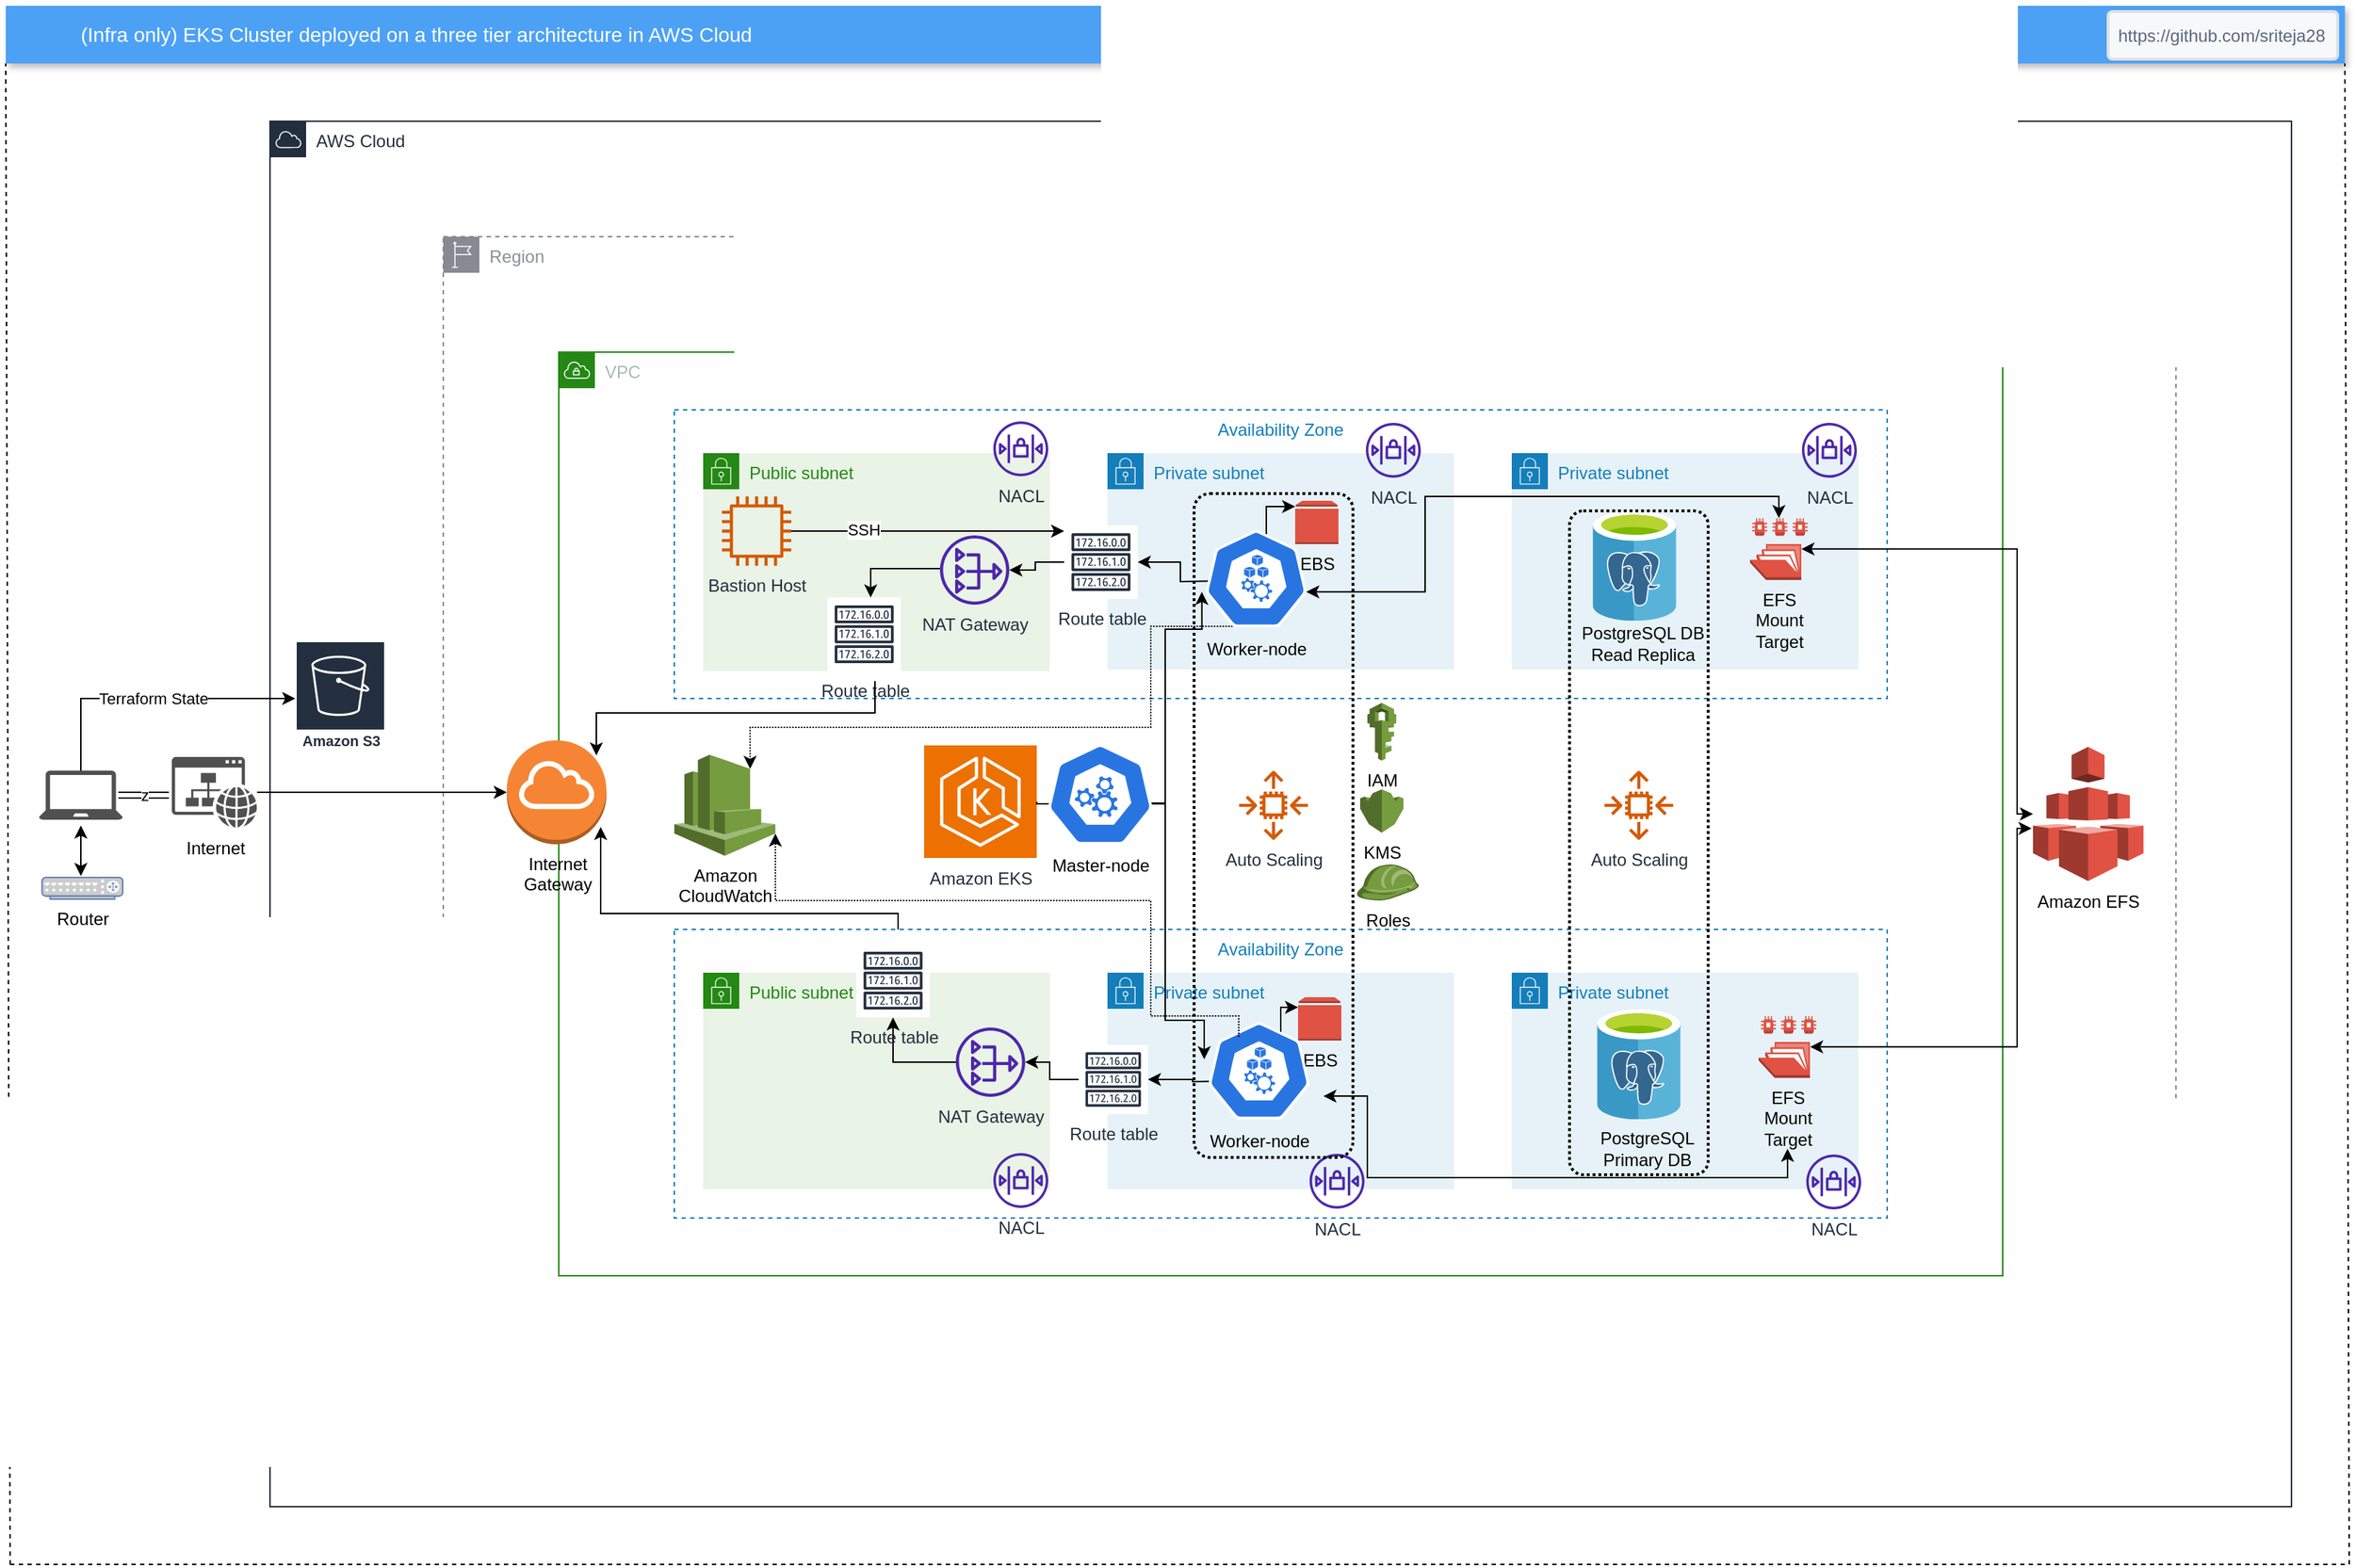 <mxfile version="22.0.8" type="github">
  <diagram name="Page-1" id="8b6d7hMV0Gz6170TD7ij">
    <mxGraphModel dx="1185" dy="1296" grid="1" gridSize="10" guides="1" tooltips="1" connect="1" arrows="1" fold="1" page="1" pageScale="1" pageWidth="1654" pageHeight="1169" math="0" shadow="0">
      <root>
        <mxCell id="0" />
        <mxCell id="1" parent="0" />
        <mxCell id="zMahYsYN_JZd5JUXkMAy-1" value="Region" style="sketch=0;outlineConnect=0;gradientColor=none;html=1;whiteSpace=wrap;fontSize=12;fontStyle=0;shape=mxgraph.aws4.group;grIcon=mxgraph.aws4.group_region;strokeColor=#888991;fillColor=none;verticalAlign=top;align=left;spacingLeft=30;fontColor=#879196;dashed=1;" parent="1" vertex="1">
          <mxGeometry x="320" y="198" width="1200" height="800" as="geometry" />
        </mxCell>
        <mxCell id="zMahYsYN_JZd5JUXkMAy-6" value="VPC" style="points=[[0,0],[0.25,0],[0.5,0],[0.75,0],[1,0],[1,0.25],[1,0.5],[1,0.75],[1,1],[0.75,1],[0.5,1],[0.25,1],[0,1],[0,0.75],[0,0.5],[0,0.25]];outlineConnect=0;gradientColor=none;html=1;whiteSpace=wrap;fontSize=12;fontStyle=0;container=1;pointerEvents=0;collapsible=0;recursiveResize=0;shape=mxgraph.aws4.group;grIcon=mxgraph.aws4.group_vpc;strokeColor=#248814;fillColor=none;verticalAlign=top;align=left;spacingLeft=30;fontColor=#AAB7B8;dashed=0;" parent="1" vertex="1">
          <mxGeometry x="400" y="278" width="1000" height="640" as="geometry" />
        </mxCell>
        <mxCell id="zMahYsYN_JZd5JUXkMAy-7" value="Availability Zone" style="fillColor=none;strokeColor=#147EBA;dashed=1;verticalAlign=top;fontStyle=0;fontColor=#147EBA;whiteSpace=wrap;html=1;" parent="zMahYsYN_JZd5JUXkMAy-6" vertex="1">
          <mxGeometry x="80" y="40" width="840" height="200" as="geometry" />
        </mxCell>
        <mxCell id="zMahYsYN_JZd5JUXkMAy-8" value="Availability Zone" style="fillColor=none;strokeColor=#147EBA;dashed=1;verticalAlign=top;fontStyle=0;fontColor=#147EBA;whiteSpace=wrap;html=1;" parent="zMahYsYN_JZd5JUXkMAy-6" vertex="1">
          <mxGeometry x="80" y="400" width="840" height="200" as="geometry" />
        </mxCell>
        <mxCell id="zMahYsYN_JZd5JUXkMAy-39" value="Internet&lt;br&gt;Gateway" style="outlineConnect=0;dashed=0;verticalLabelPosition=bottom;verticalAlign=top;align=center;html=1;shape=mxgraph.aws3.internet_gateway;fillColor=#F58534;gradientColor=none;" parent="zMahYsYN_JZd5JUXkMAy-6" vertex="1">
          <mxGeometry x="-36" y="269" width="69" height="72" as="geometry" />
        </mxCell>
        <mxCell id="zMahYsYN_JZd5JUXkMAy-28" value="AWS Cloud" style="points=[[0,0],[0.25,0],[0.5,0],[0.75,0],[1,0],[1,0.25],[1,0.5],[1,0.75],[1,1],[0.75,1],[0.5,1],[0.25,1],[0,1],[0,0.75],[0,0.5],[0,0.25]];outlineConnect=0;gradientColor=none;html=1;whiteSpace=wrap;fontSize=12;fontStyle=0;container=1;pointerEvents=0;collapsible=0;recursiveResize=0;shape=mxgraph.aws4.group;grIcon=mxgraph.aws4.group_aws_cloud;strokeColor=#232F3E;fillColor=none;verticalAlign=top;align=left;spacingLeft=30;fontColor=#232F3E;dashed=0;" parent="1" vertex="1">
          <mxGeometry x="200" y="118" width="1400" height="960" as="geometry" />
        </mxCell>
        <mxCell id="zMahYsYN_JZd5JUXkMAy-44" value="Private subnet" style="points=[[0,0],[0.25,0],[0.5,0],[0.75,0],[1,0],[1,0.25],[1,0.5],[1,0.75],[1,1],[0.75,1],[0.5,1],[0.25,1],[0,1],[0,0.75],[0,0.5],[0,0.25]];outlineConnect=0;gradientColor=none;html=1;whiteSpace=wrap;fontSize=12;fontStyle=0;container=1;pointerEvents=0;collapsible=0;recursiveResize=0;shape=mxgraph.aws4.group;grIcon=mxgraph.aws4.group_security_group;grStroke=0;strokeColor=#147EBA;fillColor=#E6F2F8;verticalAlign=top;align=left;spacingLeft=30;fontColor=#147EBA;dashed=0;" parent="zMahYsYN_JZd5JUXkMAy-28" vertex="1">
          <mxGeometry x="580" y="230" width="240" height="150" as="geometry" />
        </mxCell>
        <mxCell id="zMahYsYN_JZd5JUXkMAy-93" style="edgeStyle=orthogonalEdgeStyle;rounded=0;orthogonalLoop=1;jettySize=auto;html=1;" parent="zMahYsYN_JZd5JUXkMAy-44" target="zMahYsYN_JZd5JUXkMAy-54" edge="1">
          <mxGeometry relative="1" as="geometry">
            <mxPoint x="80" y="88.5" as="sourcePoint" />
          </mxGeometry>
        </mxCell>
        <mxCell id="zMahYsYN_JZd5JUXkMAy-94" style="edgeStyle=orthogonalEdgeStyle;rounded=0;orthogonalLoop=1;jettySize=auto;html=1;" parent="zMahYsYN_JZd5JUXkMAy-44" target="zMahYsYN_JZd5JUXkMAy-79" edge="1">
          <mxGeometry relative="1" as="geometry">
            <Array as="points">
              <mxPoint x="110" y="37" />
            </Array>
            <mxPoint x="110" y="57" as="sourcePoint" />
          </mxGeometry>
        </mxCell>
        <mxCell id="zMahYsYN_JZd5JUXkMAy-54" value="Route table" style="sketch=0;outlineConnect=0;fontColor=#232F3E;gradientColor=none;strokeColor=#232F3E;fillColor=#ffffff;dashed=0;verticalLabelPosition=bottom;verticalAlign=top;align=center;html=1;fontSize=12;fontStyle=0;aspect=fixed;shape=mxgraph.aws4.resourceIcon;resIcon=mxgraph.aws4.route_table;" parent="zMahYsYN_JZd5JUXkMAy-44" vertex="1">
          <mxGeometry x="-30" y="50" width="51" height="51" as="geometry" />
        </mxCell>
        <mxCell id="zMahYsYN_JZd5JUXkMAy-79" value="EBS" style="outlineConnect=0;dashed=0;verticalLabelPosition=bottom;verticalAlign=top;align=center;html=1;shape=mxgraph.aws3.volume;fillColor=#E05243;gradientColor=none;" parent="zMahYsYN_JZd5JUXkMAy-44" vertex="1">
          <mxGeometry x="130" y="33" width="30" height="30" as="geometry" />
        </mxCell>
        <mxCell id="zMahYsYN_JZd5JUXkMAy-121" value="NACL" style="sketch=0;outlineConnect=0;fontColor=#232F3E;gradientColor=none;fillColor=#4D27AA;strokeColor=none;dashed=0;verticalLabelPosition=bottom;verticalAlign=top;align=center;html=1;fontSize=12;fontStyle=0;aspect=fixed;pointerEvents=1;shape=mxgraph.aws4.network_access_control_list;" parent="zMahYsYN_JZd5JUXkMAy-44" vertex="1">
          <mxGeometry x="179" y="-21" width="38" height="38" as="geometry" />
        </mxCell>
        <mxCell id="zMahYsYN_JZd5JUXkMAy-45" value="Private subnet" style="points=[[0,0],[0.25,0],[0.5,0],[0.75,0],[1,0],[1,0.25],[1,0.5],[1,0.75],[1,1],[0.75,1],[0.5,1],[0.25,1],[0,1],[0,0.75],[0,0.5],[0,0.25]];outlineConnect=0;gradientColor=none;html=1;whiteSpace=wrap;fontSize=12;fontStyle=0;container=1;pointerEvents=0;collapsible=0;recursiveResize=0;shape=mxgraph.aws4.group;grIcon=mxgraph.aws4.group_security_group;grStroke=0;strokeColor=#147EBA;fillColor=#E6F2F8;verticalAlign=top;align=left;spacingLeft=30;fontColor=#147EBA;dashed=0;" parent="zMahYsYN_JZd5JUXkMAy-28" vertex="1">
          <mxGeometry x="860" y="230" width="240" height="150" as="geometry" />
        </mxCell>
        <mxCell id="zMahYsYN_JZd5JUXkMAy-85" value="" style="image;sketch=0;aspect=fixed;html=1;points=[];align=center;fontSize=12;image=img/lib/mscae/Azure_Database_for_PostgreSQL_servers.svg;" parent="zMahYsYN_JZd5JUXkMAy-45" vertex="1">
          <mxGeometry x="56" y="39.84" width="58" height="76.32" as="geometry" />
        </mxCell>
        <mxCell id="zMahYsYN_JZd5JUXkMAy-88" value="PostgreSQL DB&lt;br&gt;Read Replica" style="text;strokeColor=none;align=center;fillColor=none;html=1;verticalAlign=middle;whiteSpace=wrap;rounded=0;" parent="zMahYsYN_JZd5JUXkMAy-45" vertex="1">
          <mxGeometry x="44" y="117.16" width="94" height="30" as="geometry" />
        </mxCell>
        <mxCell id="zMahYsYN_JZd5JUXkMAy-111" value="EFS &lt;br&gt;Mount&lt;br&gt;Target" style="outlineConnect=0;dashed=0;verticalLabelPosition=bottom;verticalAlign=top;align=center;html=1;shape=mxgraph.aws3.efs_share;fillColor=#E05243;gradientColor=none;" parent="zMahYsYN_JZd5JUXkMAy-45" vertex="1">
          <mxGeometry x="165" y="45" width="40" height="42.84" as="geometry" />
        </mxCell>
        <mxCell id="zMahYsYN_JZd5JUXkMAy-119" value="NACL" style="sketch=0;outlineConnect=0;fontColor=#232F3E;gradientColor=none;fillColor=#4D27AA;strokeColor=none;dashed=0;verticalLabelPosition=bottom;verticalAlign=top;align=center;html=1;fontSize=12;fontStyle=0;aspect=fixed;pointerEvents=1;shape=mxgraph.aws4.network_access_control_list;" parent="zMahYsYN_JZd5JUXkMAy-45" vertex="1">
          <mxGeometry x="201" y="-21" width="38" height="38" as="geometry" />
        </mxCell>
        <mxCell id="zMahYsYN_JZd5JUXkMAy-47" value="Private subnet" style="points=[[0,0],[0.25,0],[0.5,0],[0.75,0],[1,0],[1,0.25],[1,0.5],[1,0.75],[1,1],[0.75,1],[0.5,1],[0.25,1],[0,1],[0,0.75],[0,0.5],[0,0.25]];outlineConnect=0;gradientColor=none;html=1;whiteSpace=wrap;fontSize=12;fontStyle=0;container=1;pointerEvents=0;collapsible=0;recursiveResize=0;shape=mxgraph.aws4.group;grIcon=mxgraph.aws4.group_security_group;grStroke=0;strokeColor=#147EBA;fillColor=#E6F2F8;verticalAlign=top;align=left;spacingLeft=30;fontColor=#147EBA;dashed=0;" parent="zMahYsYN_JZd5JUXkMAy-28" vertex="1">
          <mxGeometry x="580" y="590" width="240" height="150" as="geometry" />
        </mxCell>
        <mxCell id="zMahYsYN_JZd5JUXkMAy-63" value="Route table" style="sketch=0;outlineConnect=0;fontColor=#232F3E;gradientColor=none;strokeColor=#232F3E;fillColor=#ffffff;dashed=0;verticalLabelPosition=bottom;verticalAlign=top;align=center;html=1;fontSize=12;fontStyle=0;aspect=fixed;shape=mxgraph.aws4.resourceIcon;resIcon=mxgraph.aws4.route_table;" parent="zMahYsYN_JZd5JUXkMAy-47" vertex="1">
          <mxGeometry x="-20" y="50" width="48" height="48" as="geometry" />
        </mxCell>
        <mxCell id="zMahYsYN_JZd5JUXkMAy-95" style="edgeStyle=orthogonalEdgeStyle;rounded=0;orthogonalLoop=1;jettySize=auto;html=1;" parent="zMahYsYN_JZd5JUXkMAy-47" target="zMahYsYN_JZd5JUXkMAy-63" edge="1">
          <mxGeometry relative="1" as="geometry">
            <mxPoint x="90" y="75" as="sourcePoint" />
          </mxGeometry>
        </mxCell>
        <mxCell id="zMahYsYN_JZd5JUXkMAy-96" style="edgeStyle=orthogonalEdgeStyle;rounded=0;orthogonalLoop=1;jettySize=auto;html=1;" parent="zMahYsYN_JZd5JUXkMAy-47" target="zMahYsYN_JZd5JUXkMAy-80" edge="1">
          <mxGeometry relative="1" as="geometry">
            <Array as="points">
              <mxPoint x="120" y="24" />
            </Array>
            <mxPoint x="120" y="43.5" as="sourcePoint" />
          </mxGeometry>
        </mxCell>
        <mxCell id="zMahYsYN_JZd5JUXkMAy-80" value="EBS" style="outlineConnect=0;dashed=0;verticalLabelPosition=bottom;verticalAlign=top;align=center;html=1;shape=mxgraph.aws3.volume;fillColor=#E05243;gradientColor=none;" parent="zMahYsYN_JZd5JUXkMAy-47" vertex="1">
          <mxGeometry x="132" y="17" width="30" height="30" as="geometry" />
        </mxCell>
        <mxCell id="zMahYsYN_JZd5JUXkMAy-118" value="NACL" style="sketch=0;outlineConnect=0;fontColor=#232F3E;gradientColor=none;fillColor=#4D27AA;strokeColor=none;dashed=0;verticalLabelPosition=bottom;verticalAlign=top;align=center;html=1;fontSize=12;fontStyle=0;aspect=fixed;pointerEvents=1;shape=mxgraph.aws4.network_access_control_list;" parent="zMahYsYN_JZd5JUXkMAy-47" vertex="1">
          <mxGeometry x="140" y="125.5" width="38" height="38" as="geometry" />
        </mxCell>
        <mxCell id="Ch-lbvPgT-3TGhZs1tBC-5" value="Worker-node" style="sketch=0;html=1;dashed=0;whitespace=wrap;fillColor=#2875E2;strokeColor=#ffffff;points=[[0.005,0.63,0],[0.1,0.2,0],[0.9,0.2,0],[0.5,0,0],[0.995,0.63,0],[0.72,0.99,0],[0.5,1,0],[0.28,0.99,0]];verticalLabelPosition=bottom;align=center;verticalAlign=top;shape=mxgraph.kubernetes.icon;prIcon=node" vertex="1" parent="zMahYsYN_JZd5JUXkMAy-47">
          <mxGeometry x="70" y="33" width="70" height="70" as="geometry" />
        </mxCell>
        <mxCell id="zMahYsYN_JZd5JUXkMAy-43" value="Public subnet" style="points=[[0,0],[0.25,0],[0.5,0],[0.75,0],[1,0],[1,0.25],[1,0.5],[1,0.75],[1,1],[0.75,1],[0.5,1],[0.25,1],[0,1],[0,0.75],[0,0.5],[0,0.25]];outlineConnect=0;gradientColor=none;html=1;whiteSpace=wrap;fontSize=12;fontStyle=0;container=1;pointerEvents=0;collapsible=0;recursiveResize=0;shape=mxgraph.aws4.group;grIcon=mxgraph.aws4.group_security_group;grStroke=0;strokeColor=#248814;fillColor=#E9F3E6;verticalAlign=top;align=left;spacingLeft=30;fontColor=#248814;dashed=0;" parent="zMahYsYN_JZd5JUXkMAy-28" vertex="1">
          <mxGeometry x="300" y="230" width="240" height="151" as="geometry" />
        </mxCell>
        <mxCell id="zMahYsYN_JZd5JUXkMAy-52" value="NAT Gateway&lt;br&gt;" style="sketch=0;outlineConnect=0;fontColor=#232F3E;gradientColor=none;fillColor=#4D27AA;strokeColor=none;dashed=0;verticalLabelPosition=bottom;verticalAlign=top;align=center;html=1;fontSize=12;fontStyle=0;aspect=fixed;pointerEvents=1;shape=mxgraph.aws4.nat_gateway;" parent="zMahYsYN_JZd5JUXkMAy-43" vertex="1">
          <mxGeometry x="164" y="57" width="48" height="48" as="geometry" />
        </mxCell>
        <mxCell id="zMahYsYN_JZd5JUXkMAy-49" value="Bastion Host" style="sketch=0;outlineConnect=0;fontColor=#232F3E;gradientColor=none;fillColor=#D45B07;strokeColor=none;dashed=0;verticalLabelPosition=bottom;verticalAlign=top;align=center;html=1;fontSize=12;fontStyle=0;aspect=fixed;pointerEvents=1;shape=mxgraph.aws4.instance2;" parent="zMahYsYN_JZd5JUXkMAy-43" vertex="1">
          <mxGeometry x="13" y="30" width="48" height="48" as="geometry" />
        </mxCell>
        <mxCell id="zMahYsYN_JZd5JUXkMAy-69" style="edgeStyle=orthogonalEdgeStyle;rounded=0;orthogonalLoop=1;jettySize=auto;html=1;startArrow=classic;startFill=1;endArrow=none;endFill=0;" parent="zMahYsYN_JZd5JUXkMAy-43" source="zMahYsYN_JZd5JUXkMAy-59" target="zMahYsYN_JZd5JUXkMAy-52" edge="1">
          <mxGeometry relative="1" as="geometry">
            <Array as="points">
              <mxPoint x="116" y="80" />
            </Array>
          </mxGeometry>
        </mxCell>
        <mxCell id="zMahYsYN_JZd5JUXkMAy-59" value="Route table" style="sketch=0;outlineConnect=0;fontColor=#232F3E;gradientColor=none;strokeColor=#232F3E;fillColor=#ffffff;dashed=0;verticalLabelPosition=bottom;verticalAlign=top;align=center;html=1;fontSize=12;fontStyle=0;aspect=fixed;shape=mxgraph.aws4.resourceIcon;resIcon=mxgraph.aws4.route_table;" parent="zMahYsYN_JZd5JUXkMAy-43" vertex="1">
          <mxGeometry x="86" y="100" width="51" height="51" as="geometry" />
        </mxCell>
        <mxCell id="zMahYsYN_JZd5JUXkMAy-122" value="NACL" style="sketch=0;outlineConnect=0;fontColor=#232F3E;gradientColor=none;fillColor=#4D27AA;strokeColor=none;dashed=0;verticalLabelPosition=bottom;verticalAlign=top;align=center;html=1;fontSize=12;fontStyle=0;aspect=fixed;pointerEvents=1;shape=mxgraph.aws4.network_access_control_list;" parent="zMahYsYN_JZd5JUXkMAy-43" vertex="1">
          <mxGeometry x="201" y="-22" width="38" height="38" as="geometry" />
        </mxCell>
        <mxCell id="zMahYsYN_JZd5JUXkMAy-46" value="Public subnet" style="points=[[0,0],[0.25,0],[0.5,0],[0.75,0],[1,0],[1,0.25],[1,0.5],[1,0.75],[1,1],[0.75,1],[0.5,1],[0.25,1],[0,1],[0,0.75],[0,0.5],[0,0.25]];outlineConnect=0;gradientColor=none;html=1;whiteSpace=wrap;fontSize=12;fontStyle=0;container=1;pointerEvents=0;collapsible=0;recursiveResize=0;shape=mxgraph.aws4.group;grIcon=mxgraph.aws4.group_security_group;grStroke=0;strokeColor=#248814;fillColor=#E9F3E6;verticalAlign=top;align=left;spacingLeft=30;fontColor=#248814;dashed=0;" parent="zMahYsYN_JZd5JUXkMAy-28" vertex="1">
          <mxGeometry x="300" y="590" width="240" height="150" as="geometry" />
        </mxCell>
        <mxCell id="zMahYsYN_JZd5JUXkMAy-65" style="edgeStyle=orthogonalEdgeStyle;rounded=0;orthogonalLoop=1;jettySize=auto;html=1;" parent="zMahYsYN_JZd5JUXkMAy-46" source="zMahYsYN_JZd5JUXkMAy-51" target="zMahYsYN_JZd5JUXkMAy-60" edge="1">
          <mxGeometry relative="1" as="geometry" />
        </mxCell>
        <mxCell id="zMahYsYN_JZd5JUXkMAy-51" value="NAT Gateway&lt;br&gt;" style="sketch=0;outlineConnect=0;fontColor=#232F3E;gradientColor=none;fillColor=#4D27AA;strokeColor=none;dashed=0;verticalLabelPosition=bottom;verticalAlign=top;align=center;html=1;fontSize=12;fontStyle=0;aspect=fixed;pointerEvents=1;shape=mxgraph.aws4.nat_gateway;" parent="zMahYsYN_JZd5JUXkMAy-46" vertex="1">
          <mxGeometry x="175" y="38" width="48" height="48" as="geometry" />
        </mxCell>
        <mxCell id="zMahYsYN_JZd5JUXkMAy-60" value="Route table" style="sketch=0;outlineConnect=0;fontColor=#232F3E;gradientColor=none;strokeColor=#232F3E;fillColor=#ffffff;dashed=0;verticalLabelPosition=bottom;verticalAlign=top;align=center;html=1;fontSize=12;fontStyle=0;aspect=fixed;shape=mxgraph.aws4.resourceIcon;resIcon=mxgraph.aws4.route_table;" parent="zMahYsYN_JZd5JUXkMAy-46" vertex="1">
          <mxGeometry x="106" y="-20" width="51" height="51" as="geometry" />
        </mxCell>
        <mxCell id="zMahYsYN_JZd5JUXkMAy-123" value="NACL" style="sketch=0;outlineConnect=0;fontColor=#232F3E;gradientColor=none;fillColor=#4D27AA;strokeColor=none;dashed=0;verticalLabelPosition=bottom;verticalAlign=top;align=center;html=1;fontSize=12;fontStyle=0;aspect=fixed;pointerEvents=1;shape=mxgraph.aws4.network_access_control_list;" parent="zMahYsYN_JZd5JUXkMAy-46" vertex="1">
          <mxGeometry x="201" y="125" width="38" height="38" as="geometry" />
        </mxCell>
        <mxCell id="zMahYsYN_JZd5JUXkMAy-26" value="IAM" style="outlineConnect=0;dashed=0;verticalLabelPosition=bottom;verticalAlign=top;align=center;html=1;shape=mxgraph.aws3.iam;fillColor=#759C3E;gradientColor=none;" parent="zMahYsYN_JZd5JUXkMAy-28" vertex="1">
          <mxGeometry x="760" y="403" width="20" height="40" as="geometry" />
        </mxCell>
        <mxCell id="zMahYsYN_JZd5JUXkMAy-48" value="Private subnet" style="points=[[0,0],[0.25,0],[0.5,0],[0.75,0],[1,0],[1,0.25],[1,0.5],[1,0.75],[1,1],[0.75,1],[0.5,1],[0.25,1],[0,1],[0,0.75],[0,0.5],[0,0.25]];outlineConnect=0;gradientColor=none;html=1;whiteSpace=wrap;fontSize=12;fontStyle=0;container=1;pointerEvents=0;collapsible=0;recursiveResize=0;shape=mxgraph.aws4.group;grIcon=mxgraph.aws4.group_security_group;grStroke=0;strokeColor=#147EBA;fillColor=#E6F2F8;verticalAlign=top;align=left;spacingLeft=30;fontColor=#147EBA;dashed=0;" parent="zMahYsYN_JZd5JUXkMAy-28" vertex="1">
          <mxGeometry x="860" y="590" width="240" height="150" as="geometry" />
        </mxCell>
        <mxCell id="zMahYsYN_JZd5JUXkMAy-89" value="" style="image;sketch=0;aspect=fixed;html=1;points=[];align=center;fontSize=12;image=img/lib/mscae/Azure_Database_for_PostgreSQL_servers.svg;" parent="zMahYsYN_JZd5JUXkMAy-48" vertex="1">
          <mxGeometry x="59" y="25.34" width="58" height="76.32" as="geometry" />
        </mxCell>
        <mxCell id="zMahYsYN_JZd5JUXkMAy-90" value="PostgreSQL&lt;br&gt;Primary DB" style="text;strokeColor=none;align=center;fillColor=none;html=1;verticalAlign=middle;whiteSpace=wrap;rounded=0;" parent="zMahYsYN_JZd5JUXkMAy-48" vertex="1">
          <mxGeometry x="47" y="106.66" width="94" height="30" as="geometry" />
        </mxCell>
        <mxCell id="zMahYsYN_JZd5JUXkMAy-57" style="edgeStyle=orthogonalEdgeStyle;rounded=0;orthogonalLoop=1;jettySize=auto;html=1;" parent="zMahYsYN_JZd5JUXkMAy-28" source="zMahYsYN_JZd5JUXkMAy-54" target="zMahYsYN_JZd5JUXkMAy-52" edge="1">
          <mxGeometry relative="1" as="geometry" />
        </mxCell>
        <mxCell id="zMahYsYN_JZd5JUXkMAy-64" style="edgeStyle=orthogonalEdgeStyle;rounded=0;orthogonalLoop=1;jettySize=auto;html=1;" parent="zMahYsYN_JZd5JUXkMAy-28" source="zMahYsYN_JZd5JUXkMAy-63" target="zMahYsYN_JZd5JUXkMAy-51" edge="1">
          <mxGeometry relative="1" as="geometry" />
        </mxCell>
        <mxCell id="zMahYsYN_JZd5JUXkMAy-74" style="edgeStyle=orthogonalEdgeStyle;rounded=0;orthogonalLoop=1;jettySize=auto;html=1;" parent="zMahYsYN_JZd5JUXkMAy-28" source="zMahYsYN_JZd5JUXkMAy-49" target="zMahYsYN_JZd5JUXkMAy-54" edge="1">
          <mxGeometry relative="1" as="geometry">
            <Array as="points">
              <mxPoint x="500" y="284" />
              <mxPoint x="500" y="284" />
            </Array>
          </mxGeometry>
        </mxCell>
        <mxCell id="zMahYsYN_JZd5JUXkMAy-75" value="SSH" style="edgeLabel;html=1;align=center;verticalAlign=middle;resizable=0;points=[];" parent="zMahYsYN_JZd5JUXkMAy-74" vertex="1" connectable="0">
          <mxGeometry x="-0.487" y="2" relative="1" as="geometry">
            <mxPoint x="1" y="1" as="offset" />
          </mxGeometry>
        </mxCell>
        <mxCell id="zMahYsYN_JZd5JUXkMAy-81" value="Auto Scaling" style="sketch=0;outlineConnect=0;fontColor=#232F3E;gradientColor=none;fillColor=#D45B07;strokeColor=none;dashed=0;verticalLabelPosition=bottom;verticalAlign=top;align=center;html=1;fontSize=12;fontStyle=0;aspect=fixed;pointerEvents=1;shape=mxgraph.aws4.auto_scaling2;" parent="zMahYsYN_JZd5JUXkMAy-28" vertex="1">
          <mxGeometry x="671" y="450" width="48" height="48" as="geometry" />
        </mxCell>
        <mxCell id="zMahYsYN_JZd5JUXkMAy-82" value="Auto Scaling" style="sketch=0;outlineConnect=0;fontColor=#232F3E;gradientColor=none;fillColor=#D45B07;strokeColor=none;dashed=0;verticalLabelPosition=bottom;verticalAlign=top;align=center;html=1;fontSize=12;fontStyle=0;aspect=fixed;pointerEvents=1;shape=mxgraph.aws4.auto_scaling2;" parent="zMahYsYN_JZd5JUXkMAy-28" vertex="1">
          <mxGeometry x="924" y="450" width="48" height="48" as="geometry" />
        </mxCell>
        <mxCell id="zMahYsYN_JZd5JUXkMAy-114" style="edgeStyle=orthogonalEdgeStyle;rounded=0;orthogonalLoop=1;jettySize=auto;html=1;entryX=0.992;entryY=0.794;entryDx=0;entryDy=0;entryPerimeter=0;startArrow=classic;startFill=1;" parent="zMahYsYN_JZd5JUXkMAy-28" edge="1">
          <mxGeometry relative="1" as="geometry">
            <mxPoint x="1051" y="712" as="sourcePoint" />
            <mxPoint x="729.52" y="675.522" as="targetPoint" />
            <Array as="points">
              <mxPoint x="1051" y="732" />
              <mxPoint x="760" y="732" />
              <mxPoint x="760" y="676" />
            </Array>
          </mxGeometry>
        </mxCell>
        <mxCell id="zMahYsYN_JZd5JUXkMAy-112" value="EFS &lt;br&gt;Mount&lt;br&gt;Target" style="outlineConnect=0;dashed=0;verticalLabelPosition=bottom;verticalAlign=top;align=center;html=1;shape=mxgraph.aws3.efs_share;fillColor=#E05243;gradientColor=none;" parent="zMahYsYN_JZd5JUXkMAy-28" vertex="1">
          <mxGeometry x="1031" y="620" width="40" height="42.84" as="geometry" />
        </mxCell>
        <mxCell id="zMahYsYN_JZd5JUXkMAy-120" value="NACL" style="sketch=0;outlineConnect=0;fontColor=#232F3E;gradientColor=none;fillColor=#4D27AA;strokeColor=none;dashed=0;verticalLabelPosition=bottom;verticalAlign=top;align=center;html=1;fontSize=12;fontStyle=0;aspect=fixed;pointerEvents=1;shape=mxgraph.aws4.network_access_control_list;" parent="zMahYsYN_JZd5JUXkMAy-28" vertex="1">
          <mxGeometry x="1064" y="716" width="38" height="38" as="geometry" />
        </mxCell>
        <mxCell id="zMahYsYN_JZd5JUXkMAy-127" value="Amazon&lt;br&gt;CloudWatch" style="outlineConnect=0;dashed=0;verticalLabelPosition=bottom;verticalAlign=top;align=center;html=1;shape=mxgraph.aws3.cloudwatch;fillColor=#759C3E;gradientColor=none;" parent="zMahYsYN_JZd5JUXkMAy-28" vertex="1">
          <mxGeometry x="280" y="439" width="70" height="70" as="geometry" />
        </mxCell>
        <mxCell id="zMahYsYN_JZd5JUXkMAy-129" style="edgeStyle=orthogonalEdgeStyle;rounded=0;orthogonalLoop=1;jettySize=auto;html=1;exitX=0.015;exitY=0.015;exitDx=0;exitDy=0;exitPerimeter=0;entryX=1;entryY=0.78;entryDx=0;entryDy=0;entryPerimeter=0;dashed=1;dashPattern=1 1;" parent="zMahYsYN_JZd5JUXkMAy-28" target="zMahYsYN_JZd5JUXkMAy-127" edge="1">
          <mxGeometry relative="1" as="geometry">
            <Array as="points">
              <mxPoint x="671" y="620" />
              <mxPoint x="610" y="620" />
              <mxPoint x="610" y="540" />
              <mxPoint x="350" y="540" />
            </Array>
            <mxPoint x="670.9" y="634.445" as="sourcePoint" />
          </mxGeometry>
        </mxCell>
        <mxCell id="zMahYsYN_JZd5JUXkMAy-130" style="edgeStyle=orthogonalEdgeStyle;rounded=0;orthogonalLoop=1;jettySize=auto;html=1;exitX=0.23;exitY=0.77;exitDx=0;exitDy=0;exitPerimeter=0;entryX=0.75;entryY=0.14;entryDx=0;entryDy=0;entryPerimeter=0;dashed=1;dashPattern=1 1;" parent="zMahYsYN_JZd5JUXkMAy-28" target="zMahYsYN_JZd5JUXkMAy-127" edge="1">
          <mxGeometry relative="1" as="geometry">
            <Array as="points">
              <mxPoint x="680" y="336" />
              <mxPoint x="680" y="350" />
              <mxPoint x="610" y="350" />
              <mxPoint x="610" y="420" />
              <mxPoint x="333" y="420" />
            </Array>
            <mxPoint x="673.8" y="335.51" as="sourcePoint" />
          </mxGeometry>
        </mxCell>
        <mxCell id="zMahYsYN_JZd5JUXkMAy-92" value="" style="rounded=1;arcSize=10;dashed=1;fillColor=none;gradientColor=none;dashPattern=1 1;strokeWidth=2;" parent="zMahYsYN_JZd5JUXkMAy-28" vertex="1">
          <mxGeometry x="900" y="270" width="96" height="460" as="geometry" />
        </mxCell>
        <mxCell id="Ch-lbvPgT-3TGhZs1tBC-14" value="Roles" style="outlineConnect=0;dashed=0;verticalLabelPosition=bottom;verticalAlign=top;align=center;html=1;shape=mxgraph.aws3.role;fillColor=#759C3E;gradientColor=none;" vertex="1" parent="zMahYsYN_JZd5JUXkMAy-28">
          <mxGeometry x="752.38" y="515" width="43.25" height="25" as="geometry" />
        </mxCell>
        <mxCell id="Ch-lbvPgT-3TGhZs1tBC-15" value="KMS" style="outlineConnect=0;dashed=0;verticalLabelPosition=bottom;verticalAlign=top;align=center;html=1;shape=mxgraph.aws3.kms;fillColor=#759C3E;gradientColor=none;" vertex="1" parent="zMahYsYN_JZd5JUXkMAy-28">
          <mxGeometry x="755" y="463" width="30" height="30" as="geometry" />
        </mxCell>
        <mxCell id="Ch-lbvPgT-3TGhZs1tBC-16" value="Amazon S3" style="sketch=0;outlineConnect=0;fontColor=#232F3E;gradientColor=none;strokeColor=#ffffff;fillColor=#232F3E;dashed=0;verticalLabelPosition=middle;verticalAlign=bottom;align=center;html=1;whiteSpace=wrap;fontSize=10;fontStyle=1;spacing=3;shape=mxgraph.aws4.productIcon;prIcon=mxgraph.aws4.s3;" vertex="1" parent="zMahYsYN_JZd5JUXkMAy-28">
          <mxGeometry x="17.5" y="360" width="62.5" height="79" as="geometry" />
        </mxCell>
        <mxCell id="zMahYsYN_JZd5JUXkMAy-22" value="" style="edgeStyle=orthogonalEdgeStyle;rounded=0;orthogonalLoop=1;jettySize=auto;html=1;startArrow=classic;startFill=1;" parent="1" edge="1">
          <mxGeometry relative="1" as="geometry">
            <mxPoint x="69" y="606" as="sourcePoint" />
            <mxPoint x="69" y="641" as="targetPoint" />
          </mxGeometry>
        </mxCell>
        <mxCell id="Ch-lbvPgT-3TGhZs1tBC-18" value="Terraform State" style="edgeStyle=orthogonalEdgeStyle;rounded=0;orthogonalLoop=1;jettySize=auto;html=1;" edge="1" parent="1" source="zMahYsYN_JZd5JUXkMAy-11" target="Ch-lbvPgT-3TGhZs1tBC-16">
          <mxGeometry relative="1" as="geometry">
            <mxPoint x="80" y="328" as="targetPoint" />
            <Array as="points">
              <mxPoint x="69" y="518" />
            </Array>
          </mxGeometry>
        </mxCell>
        <mxCell id="zMahYsYN_JZd5JUXkMAy-11" value="" style="sketch=0;pointerEvents=1;shadow=0;dashed=0;html=1;strokeColor=none;fillColor=#505050;labelPosition=center;verticalLabelPosition=bottom;verticalAlign=top;outlineConnect=0;align=center;shape=mxgraph.office.devices.laptop;" parent="1" vertex="1">
          <mxGeometry x="40" y="568" width="58" height="34" as="geometry" />
        </mxCell>
        <mxCell id="zMahYsYN_JZd5JUXkMAy-18" value="z" style="rounded=0;orthogonalLoop=1;jettySize=auto;html=1;endArrow=classic;endFill=1;shape=link;" parent="1" edge="1">
          <mxGeometry relative="1" as="geometry">
            <mxPoint x="130" y="585" as="sourcePoint" />
            <mxPoint x="95" y="585" as="targetPoint" />
          </mxGeometry>
        </mxCell>
        <mxCell id="zMahYsYN_JZd5JUXkMAy-41" style="edgeStyle=orthogonalEdgeStyle;rounded=0;orthogonalLoop=1;jettySize=auto;html=1;" parent="1" source="zMahYsYN_JZd5JUXkMAy-12" target="zMahYsYN_JZd5JUXkMAy-39" edge="1">
          <mxGeometry relative="1" as="geometry" />
        </mxCell>
        <mxCell id="zMahYsYN_JZd5JUXkMAy-12" value="Internet" style="sketch=0;pointerEvents=1;shadow=0;dashed=0;html=1;strokeColor=none;fillColor=#505050;labelPosition=center;verticalLabelPosition=bottom;verticalAlign=top;outlineConnect=0;align=center;shape=mxgraph.office.concepts.website;" parent="1" vertex="1">
          <mxGeometry x="132" y="558.5" width="59" height="49" as="geometry" />
        </mxCell>
        <mxCell id="zMahYsYN_JZd5JUXkMAy-23" value="&lt;font color=&quot;#000000&quot;&gt;Router&lt;/font&gt;" style="fontColor=#0066CC;verticalAlign=top;verticalLabelPosition=bottom;labelPosition=center;align=center;html=1;outlineConnect=0;fillColor=#CCCCCC;strokeColor=#6881B3;gradientColor=none;gradientDirection=north;strokeWidth=2;shape=mxgraph.networks.router;" parent="1" vertex="1">
          <mxGeometry x="42.13" y="642" width="55.87" height="15" as="geometry" />
        </mxCell>
        <mxCell id="zMahYsYN_JZd5JUXkMAy-116" style="edgeStyle=orthogonalEdgeStyle;rounded=0;orthogonalLoop=1;jettySize=auto;html=1;entryX=0.89;entryY=0.5;entryDx=0;entryDy=0;entryPerimeter=0;startArrow=classic;startFill=1;" parent="1" source="zMahYsYN_JZd5JUXkMAy-37" target="zMahYsYN_JZd5JUXkMAy-111" edge="1">
          <mxGeometry relative="1" as="geometry">
            <Array as="points">
              <mxPoint x="1410" y="598" />
              <mxPoint x="1410" y="414" />
            </Array>
          </mxGeometry>
        </mxCell>
        <mxCell id="zMahYsYN_JZd5JUXkMAy-37" value="Amazon EFS" style="outlineConnect=0;dashed=0;verticalLabelPosition=bottom;verticalAlign=top;align=center;html=1;shape=mxgraph.aws3.efs;fillColor=#E05243;gradientColor=none;" parent="1" vertex="1">
          <mxGeometry x="1421" y="551.5" width="76.5" height="93" as="geometry" />
        </mxCell>
        <mxCell id="zMahYsYN_JZd5JUXkMAy-70" style="edgeStyle=orthogonalEdgeStyle;rounded=0;orthogonalLoop=1;jettySize=auto;html=1;" parent="1" edge="1">
          <mxGeometry relative="1" as="geometry">
            <mxPoint x="635" y="678" as="sourcePoint" />
            <mxPoint x="429" y="607" as="targetPoint" />
            <Array as="points">
              <mxPoint x="635" y="667" />
              <mxPoint x="429" y="667" />
            </Array>
          </mxGeometry>
        </mxCell>
        <mxCell id="zMahYsYN_JZd5JUXkMAy-71" style="edgeStyle=orthogonalEdgeStyle;rounded=0;orthogonalLoop=1;jettySize=auto;html=1;entryX=0.855;entryY=0.145;entryDx=0;entryDy=0;entryPerimeter=0;" parent="1" edge="1">
          <mxGeometry relative="1" as="geometry">
            <mxPoint x="619" y="506" as="sourcePoint" />
            <mxPoint x="425.995" y="557.44" as="targetPoint" />
            <Array as="points">
              <mxPoint x="619" y="528" />
              <mxPoint x="426" y="528" />
            </Array>
          </mxGeometry>
        </mxCell>
        <mxCell id="zMahYsYN_JZd5JUXkMAy-117" style="edgeStyle=orthogonalEdgeStyle;rounded=0;orthogonalLoop=1;jettySize=auto;html=1;entryX=0.89;entryY=0.5;entryDx=0;entryDy=0;entryPerimeter=0;startArrow=classic;startFill=1;" parent="1" target="zMahYsYN_JZd5JUXkMAy-112" edge="1">
          <mxGeometry relative="1" as="geometry">
            <mxPoint x="1420" y="608" as="sourcePoint" />
            <mxPoint x="1271" y="424" as="targetPoint" />
            <Array as="points">
              <mxPoint x="1410" y="608" />
              <mxPoint x="1410" y="759" />
            </Array>
          </mxGeometry>
        </mxCell>
        <mxCell id="Ch-lbvPgT-3TGhZs1tBC-6" value="Worker-node" style="sketch=0;html=1;dashed=0;whitespace=wrap;fillColor=#2875E2;strokeColor=#ffffff;points=[[0.005,0.63,0],[0.1,0.2,0],[0.9,0.2,0],[0.5,0,0],[0.995,0.63,0],[0.72,0.99,0],[0.5,1,0],[0.28,0.99,0]];verticalLabelPosition=bottom;align=center;verticalAlign=top;shape=mxgraph.kubernetes.icon;prIcon=node" vertex="1" parent="1">
          <mxGeometry x="848" y="400" width="70" height="70" as="geometry" />
        </mxCell>
        <mxCell id="zMahYsYN_JZd5JUXkMAy-113" style="edgeStyle=orthogonalEdgeStyle;rounded=0;orthogonalLoop=1;jettySize=auto;html=1;entryX=0.995;entryY=0.63;entryDx=0;entryDy=0;entryPerimeter=0;startArrow=classic;startFill=1;" parent="1" edge="1">
          <mxGeometry relative="1" as="geometry">
            <Array as="points">
              <mxPoint x="1245" y="378" />
              <mxPoint x="1000" y="378" />
              <mxPoint x="1000" y="444" />
            </Array>
            <mxPoint x="1245" y="393" as="sourcePoint" />
            <mxPoint x="917.65" y="444.1" as="targetPoint" />
          </mxGeometry>
        </mxCell>
        <mxCell id="Ch-lbvPgT-3TGhZs1tBC-8" value="Amazon EKS" style="sketch=0;points=[[0,0,0],[0.25,0,0],[0.5,0,0],[0.75,0,0],[1,0,0],[0,1,0],[0.25,1,0],[0.5,1,0],[0.75,1,0],[1,1,0],[0,0.25,0],[0,0.5,0],[0,0.75,0],[1,0.25,0],[1,0.5,0],[1,0.75,0]];outlineConnect=0;fontColor=#232F3E;fillColor=#ED7100;strokeColor=#ffffff;dashed=0;verticalLabelPosition=bottom;verticalAlign=top;align=center;html=1;fontSize=12;fontStyle=0;aspect=fixed;shape=mxgraph.aws4.resourceIcon;resIcon=mxgraph.aws4.eks;" vertex="1" parent="1">
          <mxGeometry x="653" y="550.5" width="78" height="78" as="geometry" />
        </mxCell>
        <mxCell id="Ch-lbvPgT-3TGhZs1tBC-9" style="edgeStyle=orthogonalEdgeStyle;rounded=0;orthogonalLoop=1;jettySize=auto;html=1;entryX=0.005;entryY=0.63;entryDx=0;entryDy=0;entryPerimeter=0;" edge="1" parent="1">
          <mxGeometry relative="1" as="geometry">
            <mxPoint x="809" y="590.5" as="sourcePoint" />
            <mxPoint x="845.35" y="444.1" as="targetPoint" />
            <Array as="points">
              <mxPoint x="820" y="591" />
              <mxPoint x="820" y="470" />
              <mxPoint x="845" y="470" />
            </Array>
          </mxGeometry>
        </mxCell>
        <mxCell id="Ch-lbvPgT-3TGhZs1tBC-10" style="edgeStyle=orthogonalEdgeStyle;rounded=0;orthogonalLoop=1;jettySize=auto;html=1;exitX=1;exitY=0.5;exitDx=0;exitDy=0;exitPerimeter=0;" edge="1" parent="1" source="Ch-lbvPgT-3TGhZs1tBC-8">
          <mxGeometry relative="1" as="geometry">
            <mxPoint x="809" y="590.5" as="sourcePoint" />
            <mxPoint x="847" y="768" as="targetPoint" />
            <Array as="points">
              <mxPoint x="820" y="591" />
              <mxPoint x="820" y="741" />
              <mxPoint x="847" y="741" />
            </Array>
          </mxGeometry>
        </mxCell>
        <mxCell id="zMahYsYN_JZd5JUXkMAy-91" value="" style="rounded=1;arcSize=10;dashed=1;fillColor=none;gradientColor=none;dashPattern=1 1;strokeWidth=2;shadow=0;glass=0;" parent="1" vertex="1">
          <mxGeometry x="840" y="376" width="110" height="460" as="geometry" />
        </mxCell>
        <mxCell id="Ch-lbvPgT-3TGhZs1tBC-24" value="(Infra only) EKS Cluster deployed on a three tier architecture in AWS Cloud" style="fillColor=#4DA1F5;strokeColor=none;shadow=1;gradientColor=none;fontSize=14;align=left;spacingLeft=50;fontColor=#ffffff;whiteSpace=wrap;html=1;" vertex="1" parent="1">
          <mxGeometry x="17" y="38" width="1620" height="40" as="geometry" />
        </mxCell>
        <mxCell id="Ch-lbvPgT-3TGhZs1tBC-27" value="" style="endArrow=none;dashed=1;html=1;rounded=0;entryX=0;entryY=1;entryDx=0;entryDy=0;" edge="1" parent="1" target="Ch-lbvPgT-3TGhZs1tBC-24">
          <mxGeometry width="50" height="50" relative="1" as="geometry">
            <mxPoint x="20" y="1118" as="sourcePoint" />
            <mxPoint x="700" y="574" as="targetPoint" />
          </mxGeometry>
        </mxCell>
        <mxCell id="Ch-lbvPgT-3TGhZs1tBC-28" value="" style="endArrow=none;dashed=1;html=1;rounded=0;" edge="1" parent="1">
          <mxGeometry width="50" height="50" relative="1" as="geometry">
            <mxPoint x="20" y="1118" as="sourcePoint" />
            <mxPoint x="1640" y="1118" as="targetPoint" />
          </mxGeometry>
        </mxCell>
        <mxCell id="Ch-lbvPgT-3TGhZs1tBC-29" value="" style="endArrow=none;dashed=1;html=1;rounded=0;entryX=1;entryY=1;entryDx=0;entryDy=0;" edge="1" parent="1" target="Ch-lbvPgT-3TGhZs1tBC-24">
          <mxGeometry width="50" height="50" relative="1" as="geometry">
            <mxPoint x="1640" y="1118" as="sourcePoint" />
            <mxPoint x="30" y="48" as="targetPoint" />
          </mxGeometry>
        </mxCell>
        <mxCell id="Ch-lbvPgT-3TGhZs1tBC-30" value="Master-node" style="sketch=0;html=1;dashed=0;whitespace=wrap;fillColor=#2875E2;strokeColor=#ffffff;points=[[0.005,0.63,0],[0.1,0.2,0],[0.9,0.2,0],[0.5,0,0],[0.995,0.63,0],[0.72,0.99,0],[0.5,1,0],[0.28,0.99,0]];verticalLabelPosition=bottom;align=center;verticalAlign=top;shape=mxgraph.kubernetes.icon;prIcon=master" vertex="1" parent="1">
          <mxGeometry x="735" y="549.5" width="80" height="70" as="geometry" />
        </mxCell>
        <mxCell id="Ch-lbvPgT-3TGhZs1tBC-34" value="https://github.com/sriteja28" style="rounded=1;arcSize=9;fillColor=#F7F8F9;align=left;spacingLeft=5;strokeColor=#DEE1E6;html=1;strokeWidth=2;fontColor=#596780;fontSize=12" vertex="1" parent="1">
          <mxGeometry x="1473" y="42" width="159" height="33" as="geometry" />
        </mxCell>
      </root>
    </mxGraphModel>
  </diagram>
</mxfile>
